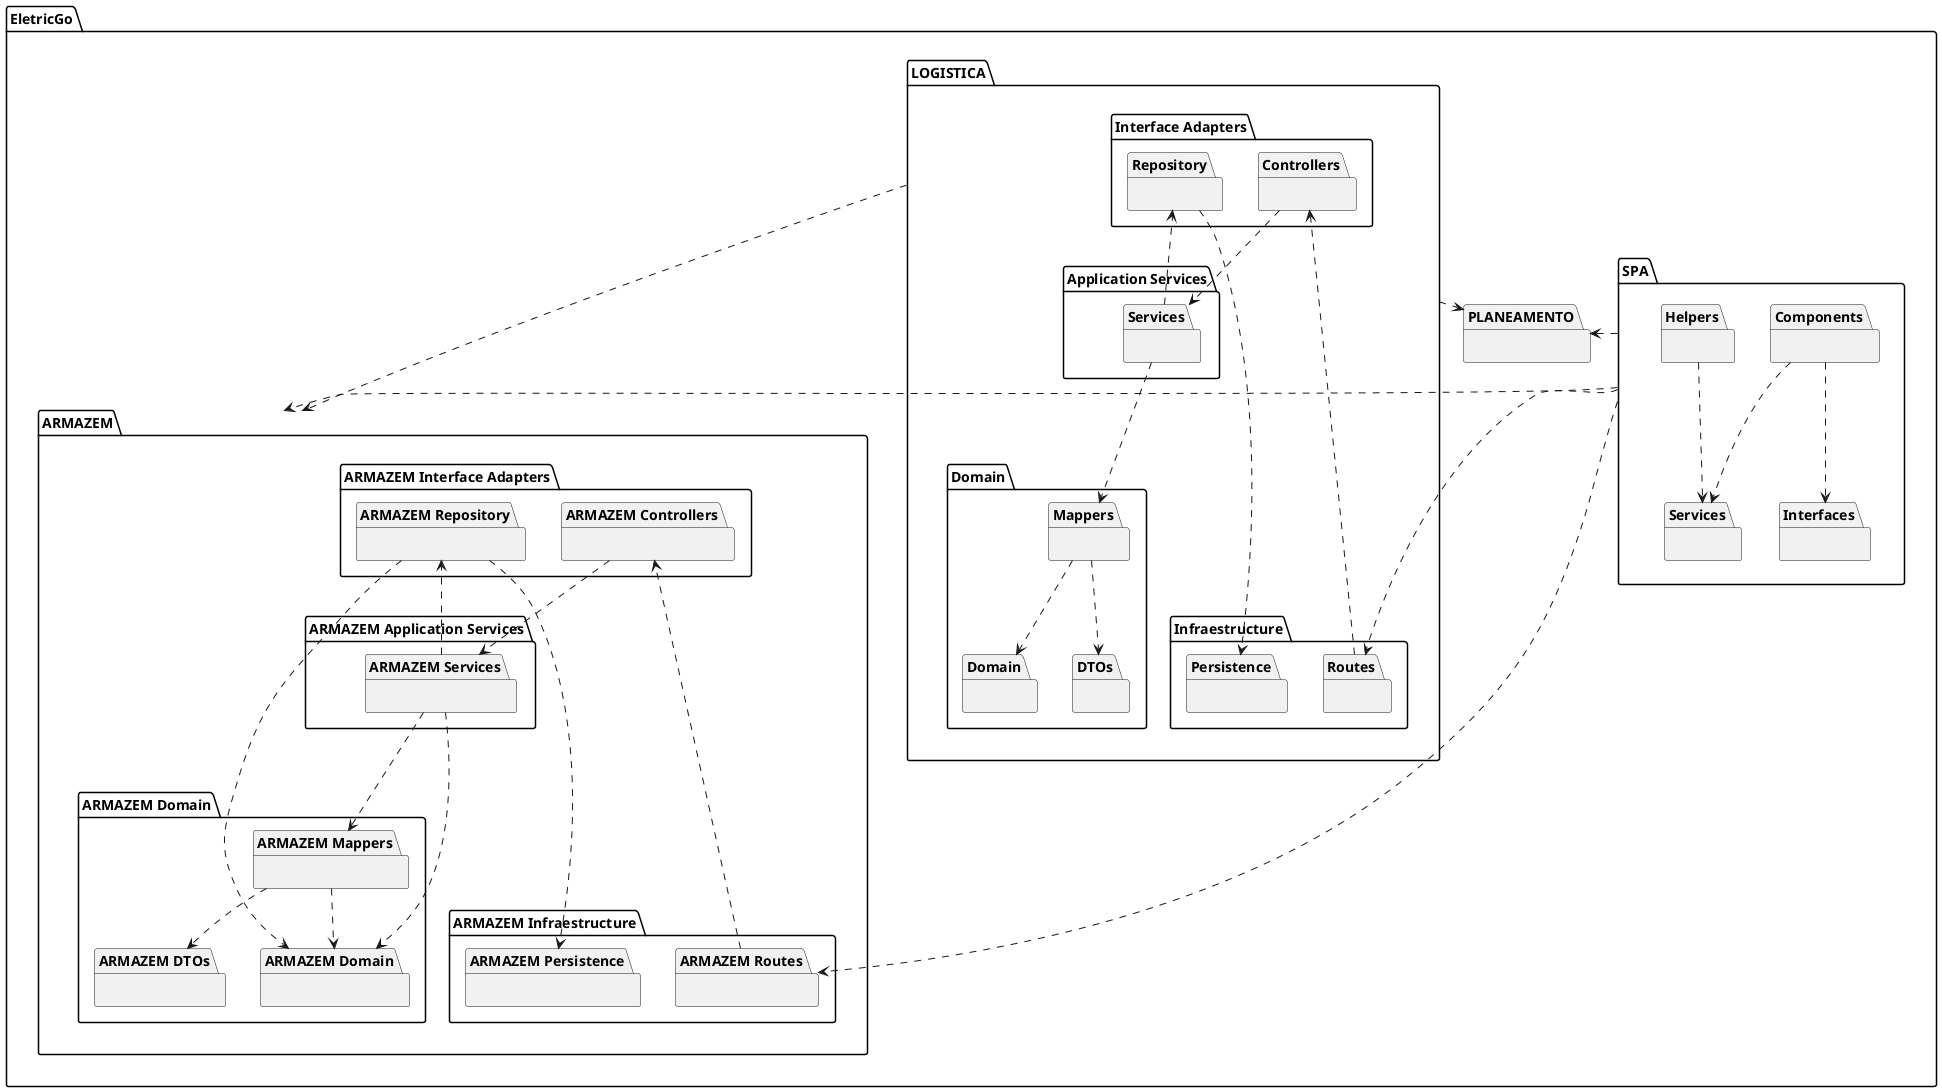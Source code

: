 @startuml

package "EletricGo" {



  package "SPA" as spa{
    package "Components" as spa_components {}
    package "Helpers" as spa_helpers{}
    package "Interfaces" as spa_interfaces{}
    package "Services" as spa_services {}

  }

  package "ARMAZEM" as armazem{
    package "ARMAZEM Application Services" {
           package "ARMAZEM Services" as wservices {}
       }

       package "ARMAZEM Interface Adapters" {
           package "ARMAZEM Repository" as wrep {}
           package "ARMAZEM Controllers" as wctrs {}
       }

        package "ARMAZEM Domain" {
            package "ARMAZEM Mappers" as wmappers {}
            package "ARMAZEM DTOs" as wdtos {}
            package "ARMAZEM Domain" as wdomain {}
        }
        package "ARMAZEM Infraestructure" {
            package "ARMAZEM Persistence" as wpersistence {}
            package "ARMAZEM Routes" as wroutes {}
        }
  }

  package "LOGISTICA" as logistica{
       package "Application Services" {
           package "Services" as services {}
       }

       package "Interface Adapters" {
           package "Repository" as rep {}
           package "Controllers" as ctrs {}
       }

        package "Domain" {
            package "Mappers" as mappers {}
            package "DTOs" as dtos {}
            package "Domain" as domain {}
        }
        package "Infraestructure" {
            package "Persistence" as persistence {}
            package "Routes" as routes {}
        }
  }
  package "PLANEAMENTO" as planeamento{}

}

routes .> ctrs
ctrs ..> services
services ..> mappers
services ..> rep
mappers ..> dtos
mappers ..> domain
rep .-..> persistence

wroutes .> wctrs
wctrs ..> wservices
wservices ..> wmappers
wservices ..> wrep
wservices ..> wdomain
wmappers ..> wdtos
wmappers ..> wdomain
wrep .-..> wpersistence
wrep .-..> wdomain

spa .> wroutes
spa .> routes
spa ..> armazem
spa .> planeamento
logistica ..> planeamento
logistica .> armazem

spa_components ..> spa_services
spa_components ..> spa_interfaces
spa_helpers ..> spa_services

@enduml
